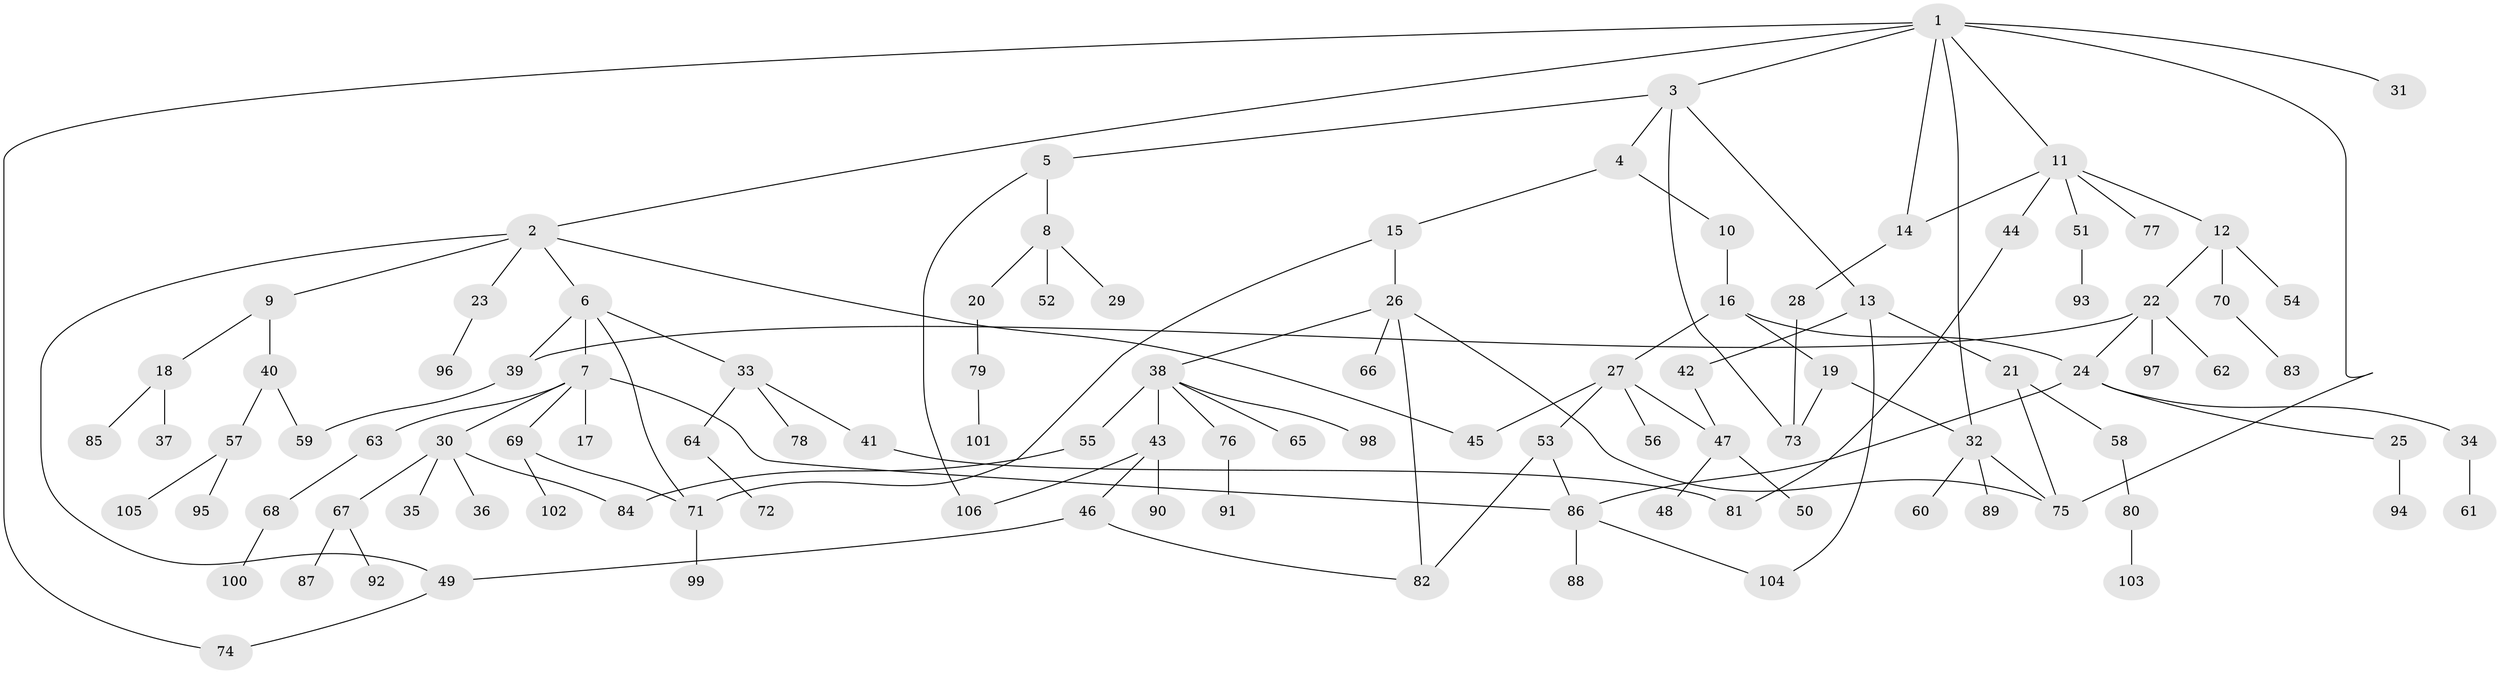 // Generated by graph-tools (version 1.1) at 2025/34/03/09/25 02:34:10]
// undirected, 106 vertices, 129 edges
graph export_dot {
graph [start="1"]
  node [color=gray90,style=filled];
  1;
  2;
  3;
  4;
  5;
  6;
  7;
  8;
  9;
  10;
  11;
  12;
  13;
  14;
  15;
  16;
  17;
  18;
  19;
  20;
  21;
  22;
  23;
  24;
  25;
  26;
  27;
  28;
  29;
  30;
  31;
  32;
  33;
  34;
  35;
  36;
  37;
  38;
  39;
  40;
  41;
  42;
  43;
  44;
  45;
  46;
  47;
  48;
  49;
  50;
  51;
  52;
  53;
  54;
  55;
  56;
  57;
  58;
  59;
  60;
  61;
  62;
  63;
  64;
  65;
  66;
  67;
  68;
  69;
  70;
  71;
  72;
  73;
  74;
  75;
  76;
  77;
  78;
  79;
  80;
  81;
  82;
  83;
  84;
  85;
  86;
  87;
  88;
  89;
  90;
  91;
  92;
  93;
  94;
  95;
  96;
  97;
  98;
  99;
  100;
  101;
  102;
  103;
  104;
  105;
  106;
  1 -- 2;
  1 -- 3;
  1 -- 11;
  1 -- 14;
  1 -- 31;
  1 -- 32;
  1 -- 74;
  1 -- 75;
  2 -- 6;
  2 -- 9;
  2 -- 23;
  2 -- 49;
  2 -- 45;
  3 -- 4;
  3 -- 5;
  3 -- 13;
  3 -- 73;
  4 -- 10;
  4 -- 15;
  5 -- 8;
  5 -- 106;
  6 -- 7;
  6 -- 33;
  6 -- 39;
  6 -- 71;
  7 -- 17;
  7 -- 30;
  7 -- 63;
  7 -- 69;
  7 -- 86;
  8 -- 20;
  8 -- 29;
  8 -- 52;
  9 -- 18;
  9 -- 40;
  10 -- 16;
  11 -- 12;
  11 -- 44;
  11 -- 51;
  11 -- 77;
  11 -- 14;
  12 -- 22;
  12 -- 54;
  12 -- 70;
  13 -- 21;
  13 -- 42;
  13 -- 104;
  14 -- 28;
  15 -- 26;
  15 -- 71;
  16 -- 19;
  16 -- 24;
  16 -- 27;
  18 -- 37;
  18 -- 85;
  19 -- 73;
  19 -- 32;
  20 -- 79;
  21 -- 58;
  21 -- 75;
  22 -- 62;
  22 -- 97;
  22 -- 39;
  22 -- 24;
  23 -- 96;
  24 -- 25;
  24 -- 34;
  24 -- 86;
  25 -- 94;
  26 -- 38;
  26 -- 66;
  26 -- 82;
  26 -- 75;
  27 -- 45;
  27 -- 53;
  27 -- 56;
  27 -- 47;
  28 -- 73;
  30 -- 35;
  30 -- 36;
  30 -- 67;
  30 -- 84;
  32 -- 60;
  32 -- 75;
  32 -- 89;
  33 -- 41;
  33 -- 64;
  33 -- 78;
  34 -- 61;
  38 -- 43;
  38 -- 55;
  38 -- 65;
  38 -- 76;
  38 -- 98;
  39 -- 59;
  40 -- 57;
  40 -- 59;
  41 -- 81;
  42 -- 47;
  43 -- 46;
  43 -- 90;
  43 -- 106;
  44 -- 81;
  46 -- 49;
  46 -- 82;
  47 -- 48;
  47 -- 50;
  49 -- 74;
  51 -- 93;
  53 -- 82;
  53 -- 86;
  55 -- 84;
  57 -- 95;
  57 -- 105;
  58 -- 80;
  63 -- 68;
  64 -- 72;
  67 -- 87;
  67 -- 92;
  68 -- 100;
  69 -- 71;
  69 -- 102;
  70 -- 83;
  71 -- 99;
  76 -- 91;
  79 -- 101;
  80 -- 103;
  86 -- 88;
  86 -- 104;
}

